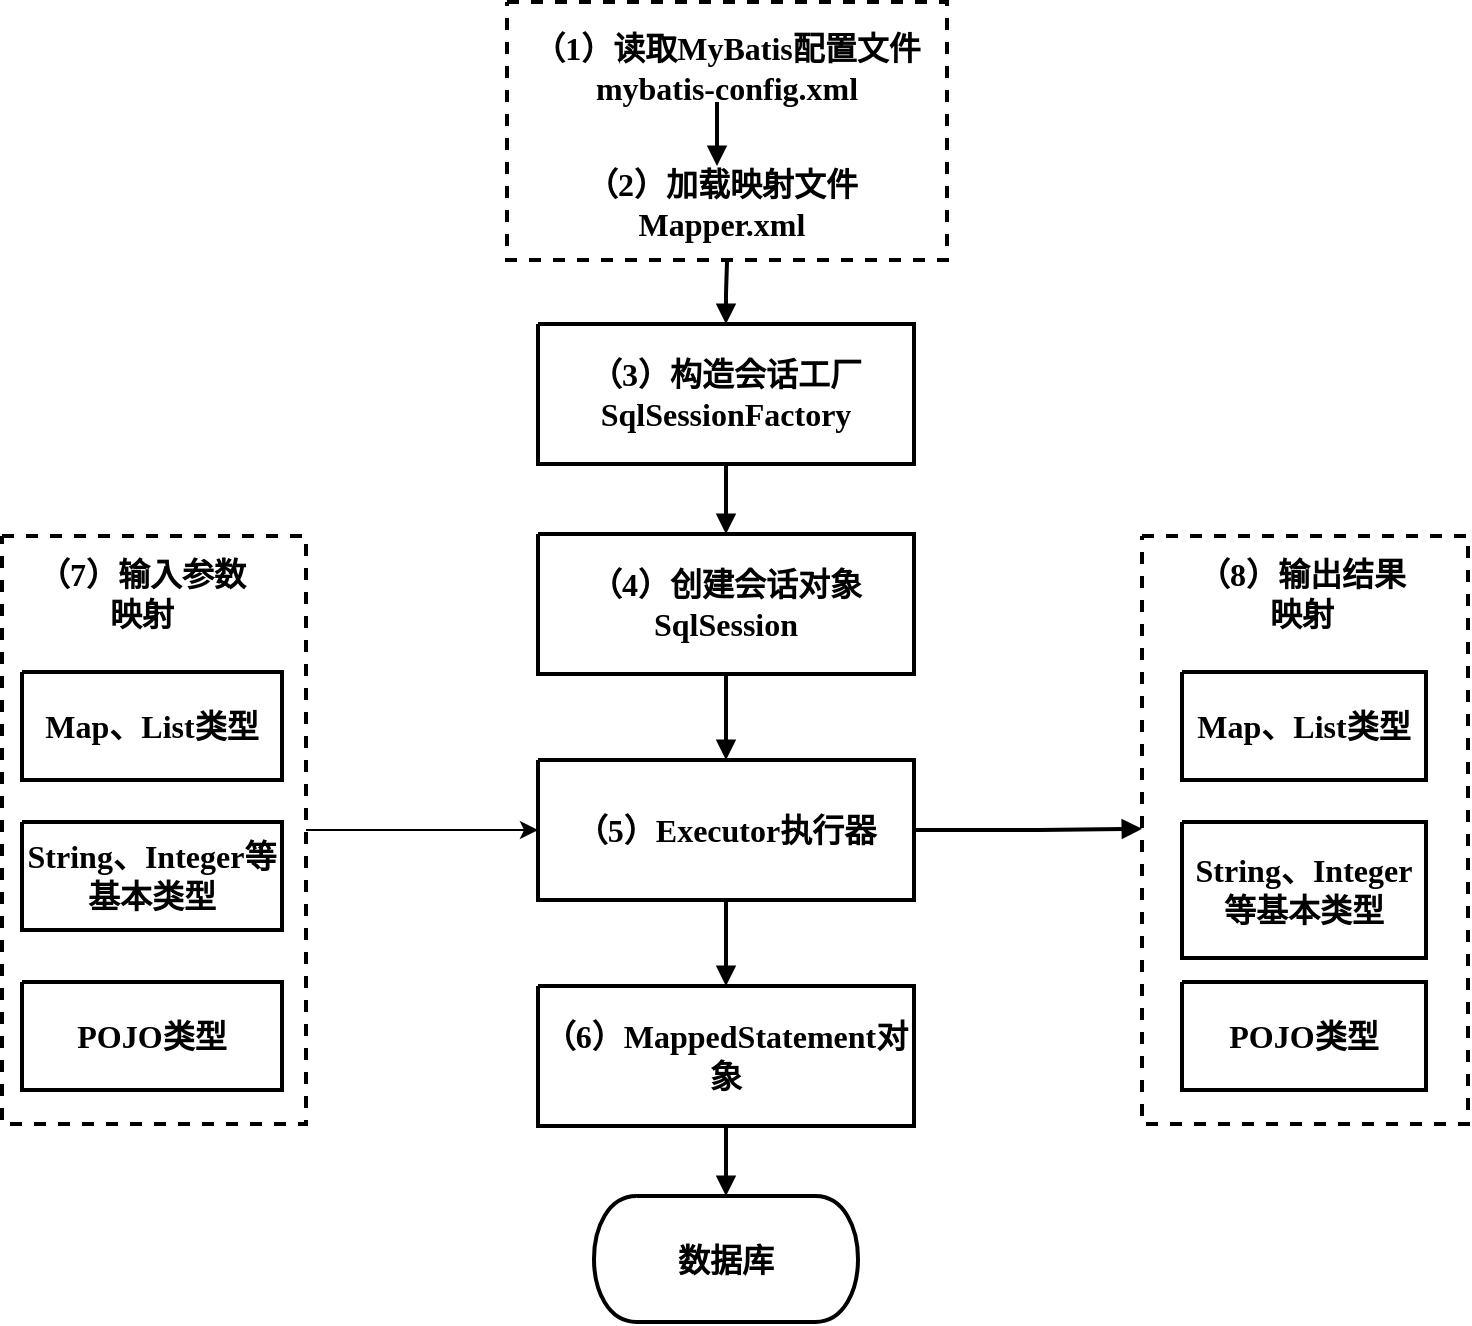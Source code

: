 <mxfile version="24.0.2" type="device">
  <diagram name="第 1 页" id="NUi1esPXj8WaIzt3kyCL">
    <mxGraphModel dx="1781" dy="968" grid="1" gridSize="10" guides="1" tooltips="1" connect="1" arrows="1" fold="1" page="1" pageScale="1" pageWidth="1200" pageHeight="1600" background="none" math="0" shadow="0">
      <root>
        <mxCell id="0" />
        <mxCell id="1" parent="0" />
        <UserObject label="" tags="Background" id="fMyOC5XRps9FoRsQkUJu-19">
          <mxCell style="vsdxID=16;fillColor=#FFFFFF;gradientColor=none;shape=stencil(nZBRDoQgDERP03+WHsHFe5iISyOCQdT19kIaIxq//Jtp3zTpAFaTaUYNUkwx+F6v1EYD+AUpyRkdKCYFqACrzgf9C352LfuxyWRWg1/yhT/nRE5IsZWuZtCSK8CPeI0e/hF+jV7AJM4PO7KWCyr390bSiNtEtQM=);dashed=1;strokeColor=#000000;strokeWidth=2;spacingTop=-3;spacingBottom=-3;spacingLeft=-3;spacingRight=-3;points=[];labelBackgroundColor=none;rounded=0;html=1;whiteSpace=wrap;fontFamily=宋体;fontStyle=1;fontSize=16;" parent="1" vertex="1">
            <mxGeometry x="1432.5" y="92" width="220" height="129" as="geometry" />
          </mxCell>
        </UserObject>
        <UserObject label="&lt;div style=&quot;font-size: 16px;&quot;&gt;&lt;p style=&quot;text-align: center; margin: 0px; text-indent: 0px; vertical-align: middle; direction: ltr; font-size: 16px;&quot;&gt;&lt;font style=&quot;font-size: 16px; color: rgb(0, 0, 0); direction: ltr; letter-spacing: 0px; line-height: 120%; opacity: 1;&quot;&gt;&lt;span style=&quot;font-size: 16px;&quot;&gt;（1）读取MyBatis配置文件&lt;br style=&quot;font-size: 16px;&quot;&gt;&lt;/span&gt;&lt;/font&gt;&lt;font style=&quot;font-size: 16px; color: rgb(0, 0, 0); direction: ltr; letter-spacing: 0px; line-height: 120%; opacity: 1;&quot;&gt;&lt;span style=&quot;font-size: 16px;&quot;&gt;mybatis-config.xml&lt;/span&gt;&lt;/font&gt;&lt;/p&gt;&lt;/div&gt;" tags="Background" id="fMyOC5XRps9FoRsQkUJu-20">
          <mxCell style="verticalAlign=middle;align=center;overflow=width;vsdxID=17;fillColor=none;gradientColor=none;shape=stencil(nZBLDoAgDAVP0z3SIyjeg0SURgWD+Lu9EGL8xBW7N828Ji1gOWs5KeBs9s72aqPGa8AKOCejlSMfEqAALFvrVOfsYprEk4xmTKNd44Y99VhscHY8qU7iQOYhFixbvfhXzlZfYgj3hQG+54dReh2KEw==);strokeColor=none;strokeWidth=0;spacingTop=-3;spacingBottom=-3;spacingLeft=-3;spacingRight=-3;points=[];labelBackgroundColor=none;rounded=0;html=1;whiteSpace=wrap;fontFamily=宋体;fontStyle=1;fontSize=16;" parent="1" vertex="1">
            <mxGeometry x="1421.5" y="105" width="241" height="40" as="geometry" />
          </mxCell>
        </UserObject>
        <UserObject label="&lt;div style=&quot;font-size: 16px;&quot;&gt;&lt;p style=&quot;text-align: center; margin: 0px; text-indent: 0px; vertical-align: middle; direction: ltr; font-size: 16px;&quot;&gt;&lt;font style=&quot;font-size: 16px; color: rgb(0, 0, 0); direction: ltr; letter-spacing: 0px; line-height: 120%; opacity: 1;&quot;&gt;&lt;span style=&quot;font-size: 16px;&quot;&gt;（2）加载映射文件&lt;br style=&quot;font-size: 16px;&quot;&gt;&lt;/span&gt;&lt;/font&gt;&lt;font style=&quot;font-size: 16px; color: rgb(0, 0, 0); direction: ltr; letter-spacing: 0px; line-height: 120%; opacity: 1;&quot;&gt;&lt;span style=&quot;font-size: 16px;&quot;&gt;Mapper.xml&lt;/span&gt;&lt;/font&gt;&lt;/p&gt;&lt;/div&gt;" tags="Background" id="fMyOC5XRps9FoRsQkUJu-21">
          <mxCell style="verticalAlign=middle;align=center;overflow=width;vsdxID=18;fillColor=none;gradientColor=none;shape=stencil(nZBLDoAgDAVP0z3SIyjeg0SURgWD+Lu9EGL8xBW7N828Ji1gOWs5KeBs9s72aqPGa8AKOCejlSMfEqAALFvrVOfsYprEk4xmTKNd44Y99VhscHY8qU7iQOYhFixbvfhXzlZfYgj3hQG+54dReh2KEw==);strokeColor=none;strokeWidth=0;spacingTop=-3;spacingBottom=-3;spacingLeft=-3;spacingRight=-3;points=[];labelBackgroundColor=none;rounded=0;html=1;whiteSpace=wrap;fontFamily=宋体;fontStyle=1;fontSize=16;" parent="1" vertex="1">
            <mxGeometry x="1460" y="169" width="160" height="48" as="geometry" />
          </mxCell>
        </UserObject>
        <UserObject label="&lt;div style=&quot;font-size: 16px;&quot;&gt;&lt;p style=&quot;text-align: center; margin: 0px; text-indent: 0px; vertical-align: middle; direction: ltr; font-size: 16px;&quot;&gt;&lt;font style=&quot;font-size: 16px; color: rgb(0, 0, 0); direction: ltr; letter-spacing: 0px; line-height: 120%; opacity: 1;&quot;&gt;&lt;span style=&quot;font-size: 16px;&quot;&gt;（3）构造会话工厂SqlSessionFactory&lt;/span&gt;&lt;/font&gt;&lt;/p&gt;&lt;/div&gt;" tags="Background" id="fMyOC5XRps9FoRsQkUJu-22">
          <mxCell style="verticalAlign=middle;align=center;overflow=width;vsdxID=19;fillColor=#FFFFFF;gradientColor=none;shape=stencil(nZBRDoQgDERP03+WHsHFe5iISyOCQdT19kIaIxq//Jtp3zTpAFaTaUYNUkwx+F6v1EYD+AUpyRkdKCYFqACrzgf9C352LfuxyWRWg1/yhT/nRE5IsZWuZtCSK8CPeI0e/hF+jV7AJM4PO7KWCyr390bSiNtEtQM=);strokeColor=#000000;strokeWidth=2;spacingTop=-3;spacingBottom=-3;spacingLeft=-3;spacingRight=-3;points=[];labelBackgroundColor=none;rounded=0;html=1;whiteSpace=wrap;fontFamily=宋体;fontStyle=1;fontSize=16;" parent="1" vertex="1">
            <mxGeometry x="1448" y="253" width="188" height="70" as="geometry" />
          </mxCell>
        </UserObject>
        <UserObject label="&lt;div style=&quot;font-size: 16px;&quot;&gt;&lt;p style=&quot;text-align: center; margin: 0px; text-indent: 0px; vertical-align: middle; direction: ltr; font-size: 16px;&quot;&gt;&lt;font style=&quot;font-size: 16px; color: rgb(0, 0, 0); direction: ltr; letter-spacing: 0px; line-height: 120%; opacity: 1;&quot;&gt;&lt;span style=&quot;font-size: 16px;&quot;&gt;（4）创建会话对象SqlSession&lt;/span&gt;&lt;/font&gt;&lt;/p&gt;&lt;/div&gt;" tags="Background" id="fMyOC5XRps9FoRsQkUJu-23">
          <mxCell style="verticalAlign=middle;align=center;overflow=width;vsdxID=20;fillColor=#FFFFFF;gradientColor=none;shape=stencil(nZBRDoQgDERP03+WHsHFe5iISyOCQdT19kIaIxq//Jtp3zTpAFaTaUYNUkwx+F6v1EYD+AUpyRkdKCYFqACrzgf9C352LfuxyWRWg1/yhT/nRE5IsZWuZtCSK8CPeI0e/hF+jV7AJM4PO7KWCyr390bSiNtEtQM=);strokeColor=#000000;strokeWidth=2;spacingTop=-3;spacingBottom=-3;spacingLeft=-3;spacingRight=-3;points=[];labelBackgroundColor=none;rounded=0;html=1;whiteSpace=wrap;fontFamily=宋体;fontStyle=1;fontSize=16;" parent="1" vertex="1">
            <mxGeometry x="1448" y="358" width="188" height="70" as="geometry" />
          </mxCell>
        </UserObject>
        <UserObject label="&lt;div style=&quot;font-size: 16px;&quot;&gt;&lt;p style=&quot;text-align: center; margin: 0px; text-indent: 0px; vertical-align: middle; direction: ltr; font-size: 16px;&quot;&gt;&lt;font style=&quot;font-size: 16px; color: rgb(0, 0, 0); direction: ltr; letter-spacing: 0px; line-height: 120%; opacity: 1;&quot;&gt;&lt;span style=&quot;font-size: 16px;&quot;&gt;（5）Executor执行器&lt;/span&gt;&lt;/font&gt;&lt;/p&gt;&lt;/div&gt;" tags="Background" id="fMyOC5XRps9FoRsQkUJu-24">
          <mxCell style="verticalAlign=middle;align=center;overflow=width;vsdxID=21;fillColor=#FFFFFF;gradientColor=none;shape=stencil(nZBRDoQgDERP03+WHsHFe5iISyOCQdT19kIaIxq//Jtp3zTpAFaTaUYNUkwx+F6v1EYD+AUpyRkdKCYFqACrzgf9C352LfuxyWRWg1/yhT/nRE5IsZWuZtCSK8CPeI0e/hF+jV7AJM4PO7KWCyr390bSiNtEtQM=);strokeColor=#000000;strokeWidth=2;spacingTop=-3;spacingBottom=-3;spacingLeft=-3;spacingRight=-3;points=[];labelBackgroundColor=none;rounded=0;html=1;whiteSpace=wrap;fontFamily=宋体;fontStyle=1;fontSize=16;" parent="1" vertex="1">
            <mxGeometry x="1448" y="471" width="188" height="70" as="geometry" />
          </mxCell>
        </UserObject>
        <UserObject label="&lt;div style=&quot;font-size: 16px;&quot;&gt;&lt;p style=&quot;text-align: center; margin: 0px; text-indent: 0px; vertical-align: middle; direction: ltr; font-size: 16px;&quot;&gt;&lt;font style=&quot;font-size: 16px; color: rgb(0, 0, 0); direction: ltr; letter-spacing: 0px; line-height: 120%; opacity: 1;&quot;&gt;&lt;span style=&quot;font-size: 16px;&quot;&gt;（6）MappedStatement对象&lt;/span&gt;&lt;/font&gt;&lt;/p&gt;&lt;/div&gt;" tags="Background" id="fMyOC5XRps9FoRsQkUJu-25">
          <mxCell style="verticalAlign=middle;align=center;overflow=width;vsdxID=22;fillColor=#FFFFFF;gradientColor=none;shape=stencil(nZBRDoQgDERP03+WHsHFe5iISyOCQdT19kIaIxq//Jtp3zTpAFaTaUYNUkwx+F6v1EYD+AUpyRkdKCYFqACrzgf9C352LfuxyWRWg1/yhT/nRE5IsZWuZtCSK8CPeI0e/hF+jV7AJM4PO7KWCyr390bSiNtEtQM=);strokeColor=#000000;strokeWidth=2;spacingTop=-3;spacingBottom=-3;spacingLeft=-3;spacingRight=-3;points=[];labelBackgroundColor=none;rounded=0;html=1;whiteSpace=wrap;fontFamily=宋体;fontStyle=1;fontSize=16;" parent="1" vertex="1">
            <mxGeometry x="1448" y="584" width="188" height="70" as="geometry" />
          </mxCell>
        </UserObject>
        <mxCell id="_6gbYf1AcMTFWm-V-QY0-1" value="" style="edgeStyle=orthogonalEdgeStyle;rounded=0;orthogonalLoop=1;jettySize=auto;html=1;fontStyle=1;fontFamily=宋体;fontSize=16;" edge="1" parent="1" source="fMyOC5XRps9FoRsQkUJu-26" target="fMyOC5XRps9FoRsQkUJu-24">
          <mxGeometry relative="1" as="geometry" />
        </mxCell>
        <UserObject label="" tags="Background" id="fMyOC5XRps9FoRsQkUJu-26">
          <mxCell style="vsdxID=23;fillColor=#FFFFFF;gradientColor=none;shape=stencil(nZBRDoQgDERP03+WHsHFe5iISyOCQdT19kIaIxq//Jtp3zTpAFaTaUYNUkwx+F6v1EYD+AUpyRkdKCYFqACrzgf9C352LfuxyWRWg1/yhT/nRE5IsZWuZtCSK8CPeI0e/hF+jV7AJM4PO7KWCyr390bSiNtEtQM=);dashed=1;strokeColor=#000000;strokeWidth=2;spacingTop=-3;spacingBottom=-3;spacingLeft=-3;spacingRight=-3;points=[];labelBackgroundColor=none;rounded=0;html=1;whiteSpace=wrap;fontFamily=宋体;fontStyle=1;fontSize=16;" parent="1" vertex="1">
            <mxGeometry x="1180" y="359" width="152" height="294" as="geometry" />
          </mxCell>
        </UserObject>
        <UserObject label="&lt;div style=&quot;font-size: 16px;&quot;&gt;&lt;p style=&quot;text-align: center; margin: 0px; text-indent: 0px; vertical-align: middle; direction: ltr; font-size: 16px;&quot;&gt;&lt;font style=&quot;font-size: 16px; color: rgb(0, 0, 0); direction: ltr; letter-spacing: 0px; line-height: 120%; opacity: 1;&quot;&gt;&lt;span style=&quot;font-size: 16px;&quot;&gt;（7）输入参数映射&lt;/span&gt;&lt;/font&gt;&lt;/p&gt;&lt;/div&gt;" tags="Background" id="fMyOC5XRps9FoRsQkUJu-27">
          <mxCell style="verticalAlign=middle;align=center;overflow=width;vsdxID=24;fillColor=none;gradientColor=none;shape=stencil(nZBLDoAgDAVP0z3SIyjeg0SURgWD+Lu9EGL8xBW7N828Ji1gOWs5KeBs9s72aqPGa8AKOCejlSMfEqAALFvrVOfsYprEk4xmTKNd44Y99VhscHY8qU7iQOYhFixbvfhXzlZfYgj3hQG+54dReh2KEw==);strokeColor=none;strokeWidth=0;spacingTop=-3;spacingBottom=-3;spacingLeft=-3;spacingRight=-3;points=[];labelBackgroundColor=none;rounded=0;html=1;whiteSpace=wrap;fontFamily=宋体;fontStyle=1;fontSize=16;" parent="1" vertex="1">
            <mxGeometry x="1192" y="368" width="116" height="40" as="geometry" />
          </mxCell>
        </UserObject>
        <UserObject label="&lt;div style=&quot;font-size: 16px;&quot;&gt;&lt;p style=&quot;text-align: center; margin: 0px; text-indent: 0px; vertical-align: middle; direction: ltr; font-size: 16px;&quot;&gt;&lt;font style=&quot;font-size: 16px; color: rgb(0, 0, 0); direction: ltr; letter-spacing: 0px; line-height: 120%; opacity: 1;&quot;&gt;&lt;span style=&quot;font-size: 16px;&quot;&gt;Map、List类型&lt;/span&gt;&lt;/font&gt;&lt;/p&gt;&lt;/div&gt;" tags="Background" id="fMyOC5XRps9FoRsQkUJu-28">
          <mxCell style="verticalAlign=middle;align=center;overflow=width;vsdxID=25;fillColor=#FFFFFF;gradientColor=none;shape=stencil(nZBRDoQgDERP03+WHsHFe5iISyOCQdT19kIaIxq//Jtp3zTpAFaTaUYNUkwx+F6v1EYD+AUpyRkdKCYFqACrzgf9C352LfuxyWRWg1/yhT/nRE5IsZWuZtCSK8CPeI0e/hF+jV7AJM4PO7KWCyr390bSiNtEtQM=);strokeColor=#000000;strokeWidth=2;spacingTop=-3;spacingBottom=-3;spacingLeft=-3;spacingRight=-3;points=[];labelBackgroundColor=none;rounded=0;html=1;whiteSpace=wrap;fontFamily=宋体;fontStyle=1;fontSize=16;" parent="1" vertex="1">
            <mxGeometry x="1190" y="427" width="130" height="54" as="geometry" />
          </mxCell>
        </UserObject>
        <UserObject label="&lt;div style=&quot;font-size: 16px;&quot;&gt;&lt;p style=&quot;text-align: center; margin: 0px; text-indent: 0px; vertical-align: middle; direction: ltr; font-size: 16px;&quot;&gt;&lt;font style=&quot;font-size: 16px; color: rgb(0, 0, 0); direction: ltr; letter-spacing: 0px; line-height: 120%; opacity: 1;&quot;&gt;&lt;span style=&quot;font-size: 16px;&quot;&gt;String、Integer等基本类型&lt;/span&gt;&lt;/font&gt;&lt;/p&gt;&lt;/div&gt;" tags="Background" id="fMyOC5XRps9FoRsQkUJu-29">
          <mxCell style="verticalAlign=middle;align=center;overflow=width;vsdxID=26;fillColor=#FFFFFF;gradientColor=none;shape=stencil(nZBRDoQgDERP03+WHsHFe5iISyOCQdT19kIaIxq//Jtp3zTpAFaTaUYNUkwx+F6v1EYD+AUpyRkdKCYFqACrzgf9C352LfuxyWRWg1/yhT/nRE5IsZWuZtCSK8CPeI0e/hF+jV7AJM4PO7KWCyr390bSiNtEtQM=);strokeColor=#000000;strokeWidth=2;spacingTop=-3;spacingBottom=-3;spacingLeft=-3;spacingRight=-3;points=[];labelBackgroundColor=none;rounded=0;html=1;whiteSpace=wrap;fontFamily=宋体;fontStyle=1;fontSize=16;" parent="1" vertex="1">
            <mxGeometry x="1190" y="502" width="130" height="54" as="geometry" />
          </mxCell>
        </UserObject>
        <UserObject label="&lt;div style=&quot;font-size: 16px;&quot;&gt;&lt;p style=&quot;text-align: center; margin: 0px; text-indent: 0px; vertical-align: middle; direction: ltr; font-size: 16px;&quot;&gt;&lt;font style=&quot;font-size: 16px; color: rgb(0, 0, 0); direction: ltr; letter-spacing: 0px; line-height: 120%; opacity: 1;&quot;&gt;&lt;span style=&quot;font-size: 16px;&quot;&gt;POJO类型&lt;/span&gt;&lt;/font&gt;&lt;/p&gt;&lt;/div&gt;" tags="Background" id="fMyOC5XRps9FoRsQkUJu-30">
          <mxCell style="verticalAlign=middle;align=center;overflow=width;vsdxID=27;fillColor=#FFFFFF;gradientColor=none;shape=stencil(nZBRDoQgDERP03+WHsHFe5iISyOCQdT19kIaIxq//Jtp3zTpAFaTaUYNUkwx+F6v1EYD+AUpyRkdKCYFqACrzgf9C352LfuxyWRWg1/yhT/nRE5IsZWuZtCSK8CPeI0e/hF+jV7AJM4PO7KWCyr390bSiNtEtQM=);strokeColor=#000000;strokeWidth=2;spacingTop=-3;spacingBottom=-3;spacingLeft=-3;spacingRight=-3;points=[];labelBackgroundColor=none;rounded=0;html=1;whiteSpace=wrap;fontFamily=宋体;fontStyle=1;fontSize=16;" parent="1" vertex="1">
            <mxGeometry x="1190" y="582" width="130" height="54" as="geometry" />
          </mxCell>
        </UserObject>
        <UserObject label="" tags="Background" id="fMyOC5XRps9FoRsQkUJu-31">
          <mxCell style="vsdxID=28;fillColor=#FFFFFF;gradientColor=none;shape=stencil(nZBRDoQgDERP03+WHsHFe5iISyOCQdT19kIaIxq//Jtp3zTpAFaTaUYNUkwx+F6v1EYD+AUpyRkdKCYFqACrzgf9C352LfuxyWRWg1/yhT/nRE5IsZWuZtCSK8CPeI0e/hF+jV7AJM4PO7KWCyr390bSiNtEtQM=);dashed=1;strokeColor=#000000;strokeWidth=2;spacingTop=-3;spacingBottom=-3;spacingLeft=-3;spacingRight=-3;points=[];labelBackgroundColor=none;rounded=0;html=1;whiteSpace=wrap;fontFamily=宋体;fontStyle=1;fontSize=16;" parent="1" vertex="1">
            <mxGeometry x="1750" y="359" width="163" height="294" as="geometry" />
          </mxCell>
        </UserObject>
        <UserObject label="&lt;div style=&quot;font-size: 16px;&quot;&gt;&lt;p style=&quot;text-align: center; margin: 0px; text-indent: 0px; vertical-align: middle; direction: ltr; font-size: 16px;&quot;&gt;&lt;font style=&quot;font-size: 16px; color: rgb(0, 0, 0); direction: ltr; letter-spacing: 0px; line-height: 120%; opacity: 1;&quot;&gt;&lt;span style=&quot;font-size: 16px;&quot;&gt;（8）输出结果映射&lt;/span&gt;&lt;/font&gt;&lt;/p&gt;&lt;/div&gt;" tags="Background" id="fMyOC5XRps9FoRsQkUJu-32">
          <mxCell style="verticalAlign=middle;align=center;overflow=width;vsdxID=29;fillColor=none;gradientColor=none;shape=stencil(nZBLDoAgDAVP0z3SIyjeg0SURgWD+Lu9EGL8xBW7N828Ji1gOWs5KeBs9s72aqPGa8AKOCejlSMfEqAALFvrVOfsYprEk4xmTKNd44Y99VhscHY8qU7iQOYhFixbvfhXzlZfYgj3hQG+54dReh2KEw==);strokeColor=none;strokeWidth=0;spacingTop=-3;spacingBottom=-3;spacingLeft=-3;spacingRight=-3;points=[];labelBackgroundColor=none;rounded=0;html=1;whiteSpace=wrap;fontFamily=宋体;fontStyle=1;fontSize=16;" parent="1" vertex="1">
            <mxGeometry x="1772" y="368" width="116" height="40" as="geometry" />
          </mxCell>
        </UserObject>
        <UserObject label="&lt;div style=&quot;font-size: 16px;&quot;&gt;&lt;p style=&quot;text-align: center; margin: 0px; text-indent: 0px; vertical-align: middle; direction: ltr; font-size: 16px;&quot;&gt;&lt;font style=&quot;font-size: 16px; color: rgb(0, 0, 0); direction: ltr; letter-spacing: 0px; line-height: 120%; opacity: 1;&quot;&gt;&lt;span style=&quot;font-size: 16px;&quot;&gt;Map、List类型&lt;/span&gt;&lt;/font&gt;&lt;/p&gt;&lt;/div&gt;" tags="Background" id="fMyOC5XRps9FoRsQkUJu-33">
          <mxCell style="verticalAlign=middle;align=center;overflow=width;vsdxID=30;fillColor=#FFFFFF;gradientColor=none;shape=stencil(nZBRDoQgDERP03+WHsHFe5iISyOCQdT19kIaIxq//Jtp3zTpAFaTaUYNUkwx+F6v1EYD+AUpyRkdKCYFqACrzgf9C352LfuxyWRWg1/yhT/nRE5IsZWuZtCSK8CPeI0e/hF+jV7AJM4PO7KWCyr390bSiNtEtQM=);strokeColor=#000000;strokeWidth=2;spacingTop=-3;spacingBottom=-3;spacingLeft=-3;spacingRight=-3;points=[];labelBackgroundColor=none;rounded=0;html=1;whiteSpace=wrap;fontFamily=宋体;fontStyle=1;fontSize=16;" parent="1" vertex="1">
            <mxGeometry x="1770" y="427" width="122" height="54" as="geometry" />
          </mxCell>
        </UserObject>
        <UserObject label="&lt;div style=&quot;font-size: 16px;&quot;&gt;&lt;p style=&quot;text-align: center; margin: 0px; text-indent: 0px; vertical-align: middle; direction: ltr; font-size: 16px;&quot;&gt;&lt;font style=&quot;font-size: 16px; color: rgb(0, 0, 0); direction: ltr; letter-spacing: 0px; line-height: 120%; opacity: 1;&quot;&gt;&lt;span style=&quot;font-size: 16px;&quot;&gt;String、Integer等基本类型&lt;/span&gt;&lt;/font&gt;&lt;/p&gt;&lt;/div&gt;" tags="Background" id="fMyOC5XRps9FoRsQkUJu-34">
          <mxCell style="verticalAlign=middle;align=center;overflow=width;vsdxID=31;fillColor=#FFFFFF;gradientColor=none;shape=stencil(nZBRDoQgDERP03+WHsHFe5iISyOCQdT19kIaIxq//Jtp3zTpAFaTaUYNUkwx+F6v1EYD+AUpyRkdKCYFqACrzgf9C352LfuxyWRWg1/yhT/nRE5IsZWuZtCSK8CPeI0e/hF+jV7AJM4PO7KWCyr390bSiNtEtQM=);strokeColor=#000000;strokeWidth=2;spacingTop=-3;spacingBottom=-3;spacingLeft=-3;spacingRight=-3;points=[];labelBackgroundColor=none;rounded=0;html=1;whiteSpace=wrap;fontFamily=宋体;fontStyle=1;fontSize=16;" parent="1" vertex="1">
            <mxGeometry x="1770" y="502" width="122" height="68" as="geometry" />
          </mxCell>
        </UserObject>
        <UserObject label="&lt;div style=&quot;font-size: 16px;&quot;&gt;&lt;p style=&quot;text-align: center; margin: 0px; text-indent: 0px; vertical-align: middle; direction: ltr; font-size: 16px;&quot;&gt;&lt;font style=&quot;font-size: 16px; color: rgb(0, 0, 0); direction: ltr; letter-spacing: 0px; line-height: 120%; opacity: 1;&quot;&gt;&lt;span style=&quot;font-size: 16px;&quot;&gt;POJO类型&lt;/span&gt;&lt;/font&gt;&lt;/p&gt;&lt;/div&gt;" tags="Background" id="fMyOC5XRps9FoRsQkUJu-35">
          <mxCell style="verticalAlign=middle;align=center;overflow=width;vsdxID=32;fillColor=#FFFFFF;gradientColor=none;shape=stencil(nZBRDoQgDERP03+WHsHFe5iISyOCQdT19kIaIxq//Jtp3zTpAFaTaUYNUkwx+F6v1EYD+AUpyRkdKCYFqACrzgf9C352LfuxyWRWg1/yhT/nRE5IsZWuZtCSK8CPeI0e/hF+jV7AJM4PO7KWCyr390bSiNtEtQM=);strokeColor=#000000;strokeWidth=2;spacingTop=-3;spacingBottom=-3;spacingLeft=-3;spacingRight=-3;points=[];labelBackgroundColor=none;rounded=0;html=1;whiteSpace=wrap;fontFamily=宋体;fontStyle=1;fontSize=16;" parent="1" vertex="1">
            <mxGeometry x="1770" y="582" width="122" height="54" as="geometry" />
          </mxCell>
        </UserObject>
        <UserObject label="&lt;div style=&quot;font-size: 16px;&quot;&gt;&lt;p style=&quot;text-align: center; margin: 0px; text-indent: 0px; vertical-align: middle; direction: ltr; font-size: 16px;&quot;&gt;&lt;font style=&quot;font-size: 16px; color: rgb(0, 0, 0); direction: ltr; letter-spacing: 0px; line-height: 120%; opacity: 1;&quot;&gt;&lt;span style=&quot;font-size: 16px;&quot;&gt;数据库&lt;/span&gt;&lt;/font&gt;&lt;/p&gt;&lt;/div&gt;" tags="Background" id="fMyOC5XRps9FoRsQkUJu-36">
          <mxCell style="verticalAlign=middle;align=center;overflow=width;vsdxID=33;fillColor=#FFFFFF;gradientColor=none;shape=stencil(hZJLEoIwDIZP06VMm4yKa4R7MFKkI1KmFMXbSw3KozjskvRL8icpw6gp0loy4I01+iafKrMFwzMDUFUhjbK9xTBmGOXayKvRbZWRX6eOdNZdP1yFjvLEIRDCZQF/UYR/vITgUlUTOMQgPP2HL62h0mKozfcBHgdeTBN4ByvIL/aF0G+Lc2ZVpj/TAl8K3fk6RxHgMzCfBf22uLnLjcX3xniyXJUlXXz6vjxxH6LvgfEb);strokeColor=#000000;strokeWidth=2;spacingTop=-3;spacingBottom=-3;spacingLeft=-3;spacingRight=-3;points=[];labelBackgroundColor=none;rounded=0;html=1;whiteSpace=wrap;fontFamily=宋体;fontStyle=1;fontSize=16;" parent="1" vertex="1">
            <mxGeometry x="1476" y="689" width="132" height="63" as="geometry" />
          </mxCell>
        </UserObject>
        <UserObject label="" tags="Background" id="fMyOC5XRps9FoRsQkUJu-37">
          <mxCell style="vsdxID=42;edgeStyle=none;startArrow=none;endArrow=block;startSize=5;endSize=5;strokeWidth=2;spacingTop=0;spacingBottom=0;spacingLeft=0;spacingRight=0;verticalAlign=middle;html=1;labelBackgroundColor=#ffffff;rounded=0;fontFamily=宋体;fontStyle=1;fontSize=16;" parent="1" edge="1">
            <mxGeometry relative="1" as="geometry">
              <mxPoint y="117" as="offset" />
              <Array as="points">
                <mxPoint x="1537.5" y="157.89" />
                <mxPoint x="1537.5" y="157.89" />
              </Array>
              <mxPoint x="1537.5" y="142" as="sourcePoint" />
              <mxPoint x="1537.5" y="174" as="targetPoint" />
            </mxGeometry>
          </mxCell>
        </UserObject>
        <UserObject label="" tags="Background" id="fMyOC5XRps9FoRsQkUJu-46">
          <mxCell style="vsdxID=43;edgeStyle=none;startArrow=none;endArrow=block;startSize=5;endSize=5;strokeWidth=2;spacingTop=0;spacingBottom=0;spacingLeft=0;spacingRight=0;verticalAlign=middle;html=1;labelBackgroundColor=#ffffff;rounded=0;exitX=0.5;exitY=1.008;exitDx=0;exitDy=0;exitPerimeter=0;entryX=0.5;entryY=0;entryDx=0;entryDy=0;entryPerimeter=0;fontFamily=宋体;fontStyle=1;fontSize=16;" parent="1" source="fMyOC5XRps9FoRsQkUJu-19" target="fMyOC5XRps9FoRsQkUJu-22" edge="1">
            <mxGeometry relative="1" as="geometry">
              <mxPoint y="117" as="offset" />
              <Array as="points">
                <mxPoint x="1542" y="237.83" />
                <mxPoint x="1542" y="237.83" />
              </Array>
            </mxGeometry>
          </mxCell>
        </UserObject>
        <UserObject label="" tags="Background" id="fMyOC5XRps9FoRsQkUJu-47">
          <mxCell style="vsdxID=44;edgeStyle=none;startArrow=none;endArrow=block;startSize=5;endSize=5;strokeWidth=2;spacingTop=0;spacingBottom=0;spacingLeft=0;spacingRight=0;verticalAlign=middle;html=1;labelBackgroundColor=#ffffff;rounded=0;exitX=0.5;exitY=1;exitDx=0;exitDy=0;exitPerimeter=0;entryX=0.5;entryY=0;entryDx=0;entryDy=0;entryPerimeter=0;fontFamily=宋体;fontStyle=1;fontSize=16;" parent="1" source="fMyOC5XRps9FoRsQkUJu-22" target="fMyOC5XRps9FoRsQkUJu-23" edge="1">
            <mxGeometry relative="1" as="geometry">
              <mxPoint y="118" as="offset" />
              <Array as="points">
                <mxPoint x="1542" y="340.5" />
                <mxPoint x="1542" y="340.5" />
              </Array>
            </mxGeometry>
          </mxCell>
        </UserObject>
        <UserObject label="" tags="Background" id="fMyOC5XRps9FoRsQkUJu-48">
          <mxCell style="vsdxID=45;edgeStyle=none;startArrow=none;endArrow=block;startSize=5;endSize=5;strokeWidth=2;spacingTop=0;spacingBottom=0;spacingLeft=0;spacingRight=0;verticalAlign=middle;html=1;labelBackgroundColor=#ffffff;rounded=0;exitX=0.5;exitY=1;exitDx=0;exitDy=0;exitPerimeter=0;entryX=0.5;entryY=0;entryDx=0;entryDy=0;entryPerimeter=0;fontFamily=宋体;fontStyle=1;fontSize=16;" parent="1" source="fMyOC5XRps9FoRsQkUJu-23" target="fMyOC5XRps9FoRsQkUJu-24" edge="1">
            <mxGeometry relative="1" as="geometry">
              <mxPoint y="123" as="offset" />
              <Array as="points">
                <mxPoint x="1542" y="449.4" />
                <mxPoint x="1542" y="449.4" />
              </Array>
            </mxGeometry>
          </mxCell>
        </UserObject>
        <UserObject label="" tags="Background" id="fMyOC5XRps9FoRsQkUJu-49">
          <mxCell style="vsdxID=46;edgeStyle=none;startArrow=none;endArrow=block;startSize=5;endSize=5;strokeWidth=2;spacingTop=0;spacingBottom=0;spacingLeft=0;spacingRight=0;verticalAlign=middle;html=1;labelBackgroundColor=#ffffff;rounded=0;exitX=0.5;exitY=1;exitDx=0;exitDy=0;exitPerimeter=0;entryX=0.5;entryY=0;entryDx=0;entryDy=0;entryPerimeter=0;fontFamily=宋体;fontStyle=1;fontSize=16;" parent="1" source="fMyOC5XRps9FoRsQkUJu-24" target="fMyOC5XRps9FoRsQkUJu-25" edge="1">
            <mxGeometry relative="1" as="geometry">
              <mxPoint y="123" as="offset" />
              <Array as="points">
                <mxPoint x="1542" y="562.4" />
                <mxPoint x="1542" y="562.4" />
              </Array>
            </mxGeometry>
          </mxCell>
        </UserObject>
        <UserObject label="" tags="Background" id="fMyOC5XRps9FoRsQkUJu-51">
          <mxCell style="vsdxID=48;edgeStyle=none;startArrow=none;endArrow=block;startSize=5;endSize=5;strokeWidth=2;spacingTop=0;spacingBottom=0;spacingLeft=0;spacingRight=0;verticalAlign=middle;html=1;labelBackgroundColor=#ffffff;rounded=0;exitX=1;exitY=0.5;exitDx=0;exitDy=0;exitPerimeter=0;entryX=0;entryY=0.498;entryDx=0;entryDy=0;entryPerimeter=0;fontFamily=宋体;fontStyle=1;fontSize=16;" parent="1" source="fMyOC5XRps9FoRsQkUJu-24" target="fMyOC5XRps9FoRsQkUJu-31" edge="1">
            <mxGeometry relative="1" as="geometry">
              <mxPoint x="-63" y="101" as="offset" />
              <Array as="points">
                <mxPoint x="1698.62" y="506" />
                <mxPoint x="1698.62" y="506" />
              </Array>
            </mxGeometry>
          </mxCell>
        </UserObject>
        <UserObject label="" tags="Background" id="fMyOC5XRps9FoRsQkUJu-52">
          <mxCell style="vsdxID=49;edgeStyle=none;startArrow=none;endArrow=block;startSize=5;endSize=5;strokeWidth=2;spacingTop=0;spacingBottom=0;spacingLeft=0;spacingRight=0;verticalAlign=middle;html=1;labelBackgroundColor=#ffffff;rounded=0;exitX=0.5;exitY=1;exitDx=0;exitDy=0;exitPerimeter=0;entryX=0.5;entryY=0;entryDx=0;entryDy=0;entryPerimeter=0;fontFamily=宋体;fontStyle=1;fontSize=16;" parent="1" source="fMyOC5XRps9FoRsQkUJu-25" target="fMyOC5XRps9FoRsQkUJu-36" edge="1">
            <mxGeometry relative="1" as="geometry">
              <mxPoint y="118" as="offset" />
              <Array as="points">
                <mxPoint x="1542" y="671.5" />
                <mxPoint x="1542" y="671.5" />
              </Array>
            </mxGeometry>
          </mxCell>
        </UserObject>
      </root>
    </mxGraphModel>
  </diagram>
</mxfile>
